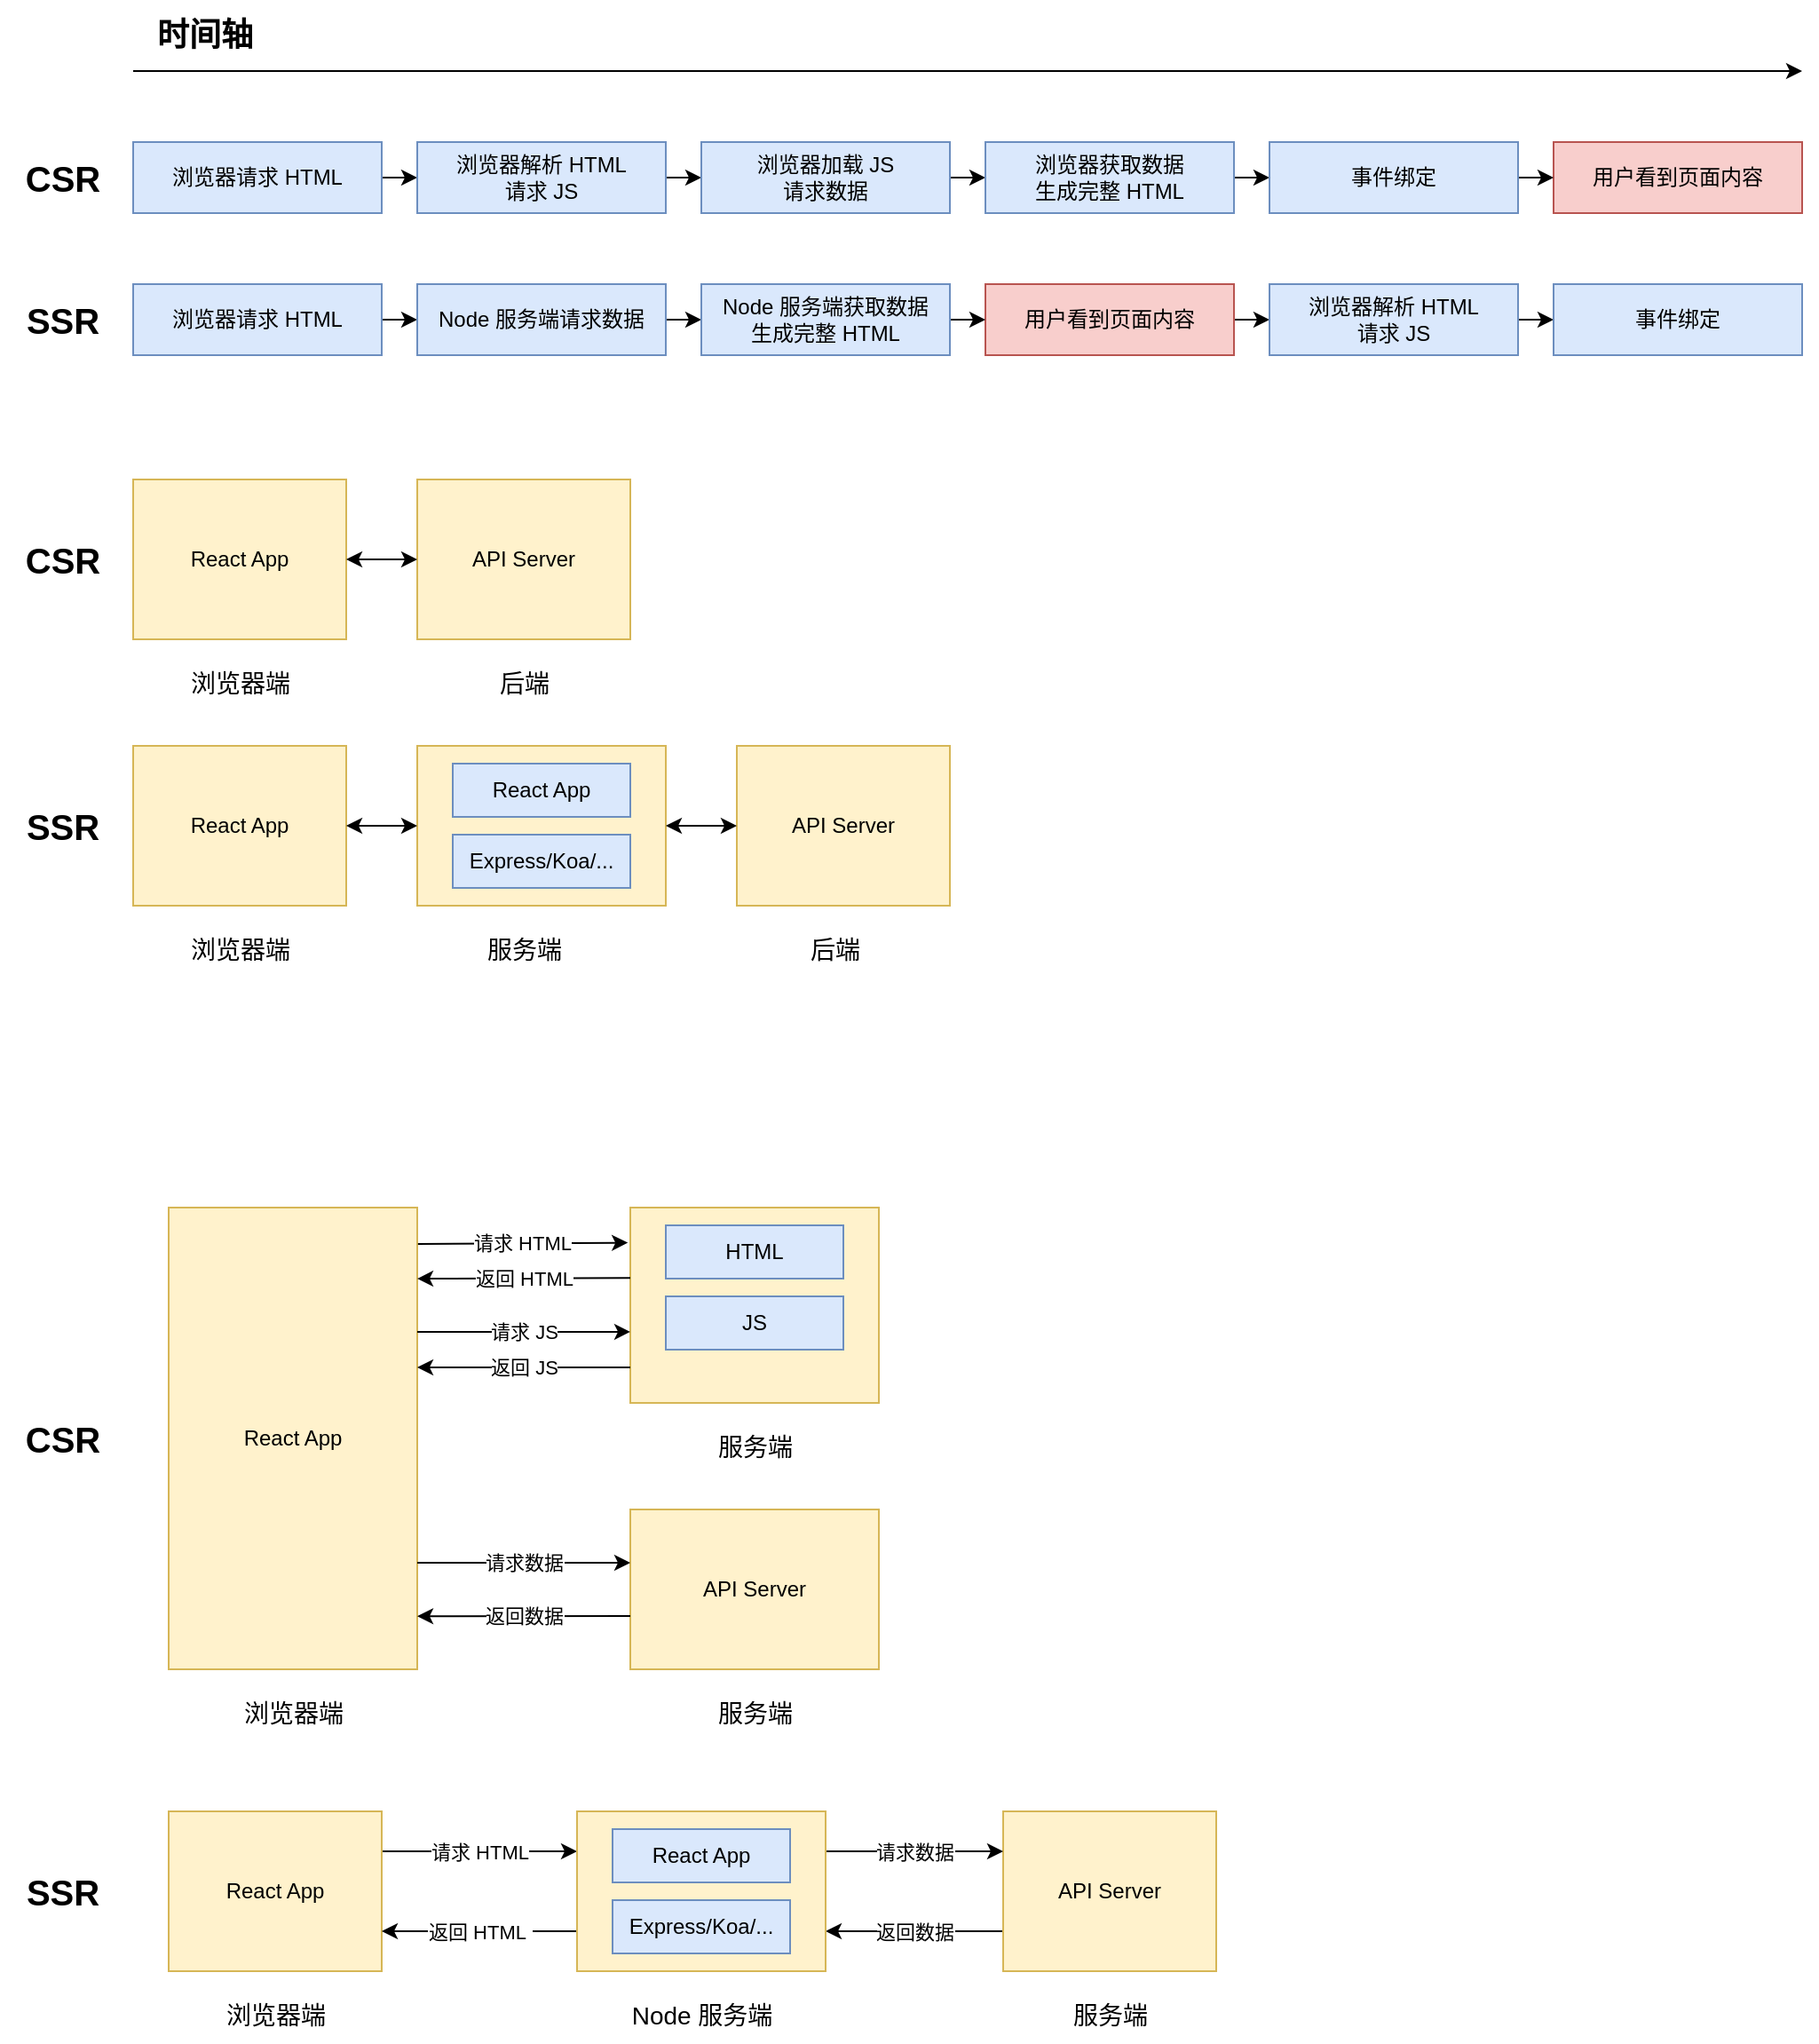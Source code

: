 <mxfile version="21.0.4" type="github">
  <diagram name="第 1 页" id="Dc70c8iUVvS1Q9qTM1lu">
    <mxGraphModel dx="1038" dy="666" grid="1" gridSize="10" guides="1" tooltips="1" connect="1" arrows="1" fold="1" page="0" pageScale="1" pageWidth="827" pageHeight="1169" math="0" shadow="0">
      <root>
        <mxCell id="0" />
        <mxCell id="1" parent="0" />
        <mxCell id="fsB3KkUO0RHxOK5EsC4q-1" value="" style="endArrow=classic;html=1;rounded=0;" parent="1" edge="1">
          <mxGeometry width="50" height="50" relative="1" as="geometry">
            <mxPoint x="120" y="80" as="sourcePoint" />
            <mxPoint x="1060" y="80" as="targetPoint" />
          </mxGeometry>
        </mxCell>
        <mxCell id="fsB3KkUO0RHxOK5EsC4q-2" value="时间轴" style="text;html=1;align=center;verticalAlign=middle;resizable=0;points=[];autosize=1;strokeColor=none;fillColor=none;fontStyle=1;fontSize=18;" parent="1" vertex="1">
          <mxGeometry x="120" y="40" width="80" height="40" as="geometry" />
        </mxCell>
        <mxCell id="fsB3KkUO0RHxOK5EsC4q-15" style="edgeStyle=orthogonalEdgeStyle;rounded=0;orthogonalLoop=1;jettySize=auto;html=1;exitX=1;exitY=0.5;exitDx=0;exitDy=0;entryX=0;entryY=0.5;entryDx=0;entryDy=0;" parent="1" source="fsB3KkUO0RHxOK5EsC4q-5" target="fsB3KkUO0RHxOK5EsC4q-8" edge="1">
          <mxGeometry relative="1" as="geometry" />
        </mxCell>
        <mxCell id="fsB3KkUO0RHxOK5EsC4q-5" value="浏览器请求 HTML" style="whiteSpace=wrap;html=1;fillColor=#dae8fc;strokeColor=#6c8ebf;" parent="1" vertex="1">
          <mxGeometry x="120" y="120" width="140" height="40" as="geometry" />
        </mxCell>
        <mxCell id="fsB3KkUO0RHxOK5EsC4q-6" value="CSR" style="text;html=1;align=center;verticalAlign=middle;resizable=0;points=[];autosize=1;strokeColor=none;fillColor=none;fontSize=20;fontStyle=1" parent="1" vertex="1">
          <mxGeometry x="45" y="120" width="70" height="40" as="geometry" />
        </mxCell>
        <mxCell id="fsB3KkUO0RHxOK5EsC4q-7" value="SSR" style="text;html=1;align=center;verticalAlign=middle;resizable=0;points=[];autosize=1;strokeColor=none;fillColor=none;fontSize=20;fontStyle=1" parent="1" vertex="1">
          <mxGeometry x="50" y="200" width="60" height="40" as="geometry" />
        </mxCell>
        <mxCell id="fsB3KkUO0RHxOK5EsC4q-16" style="edgeStyle=orthogonalEdgeStyle;rounded=0;orthogonalLoop=1;jettySize=auto;html=1;exitX=1;exitY=0.5;exitDx=0;exitDy=0;entryX=0;entryY=0.5;entryDx=0;entryDy=0;" parent="1" source="fsB3KkUO0RHxOK5EsC4q-8" target="fsB3KkUO0RHxOK5EsC4q-9" edge="1">
          <mxGeometry relative="1" as="geometry" />
        </mxCell>
        <mxCell id="fsB3KkUO0RHxOK5EsC4q-8" value="浏览器解析 HTML&lt;br&gt;请求 JS" style="whiteSpace=wrap;html=1;fillColor=#dae8fc;strokeColor=#6c8ebf;" parent="1" vertex="1">
          <mxGeometry x="280" y="120" width="140" height="40" as="geometry" />
        </mxCell>
        <mxCell id="fsB3KkUO0RHxOK5EsC4q-17" style="edgeStyle=orthogonalEdgeStyle;rounded=0;orthogonalLoop=1;jettySize=auto;html=1;exitX=1;exitY=0.5;exitDx=0;exitDy=0;entryX=0;entryY=0.5;entryDx=0;entryDy=0;" parent="1" source="fsB3KkUO0RHxOK5EsC4q-9" target="fsB3KkUO0RHxOK5EsC4q-13" edge="1">
          <mxGeometry relative="1" as="geometry" />
        </mxCell>
        <mxCell id="fsB3KkUO0RHxOK5EsC4q-9" value="浏览器加载 JS&lt;br&gt;请求数据" style="whiteSpace=wrap;html=1;fillColor=#dae8fc;strokeColor=#6c8ebf;" parent="1" vertex="1">
          <mxGeometry x="440" y="120" width="140" height="40" as="geometry" />
        </mxCell>
        <mxCell id="fsB3KkUO0RHxOK5EsC4q-10" value="用户看到页面内容" style="whiteSpace=wrap;html=1;fillColor=#f8cecc;strokeColor=#b85450;" parent="1" vertex="1">
          <mxGeometry x="920" y="120" width="140" height="40" as="geometry" />
        </mxCell>
        <mxCell id="fsB3KkUO0RHxOK5EsC4q-21" style="edgeStyle=orthogonalEdgeStyle;rounded=0;orthogonalLoop=1;jettySize=auto;html=1;exitX=1;exitY=0.5;exitDx=0;exitDy=0;entryX=0;entryY=0.5;entryDx=0;entryDy=0;" parent="1" source="fsB3KkUO0RHxOK5EsC4q-11" target="fsB3KkUO0RHxOK5EsC4q-19" edge="1">
          <mxGeometry relative="1" as="geometry" />
        </mxCell>
        <mxCell id="fsB3KkUO0RHxOK5EsC4q-11" value="浏览器请求 HTML" style="whiteSpace=wrap;html=1;fillColor=#dae8fc;strokeColor=#6c8ebf;" parent="1" vertex="1">
          <mxGeometry x="120" y="200" width="140" height="40" as="geometry" />
        </mxCell>
        <mxCell id="_tp6gdPTZvECLP_P8t75-5" style="edgeStyle=orthogonalEdgeStyle;rounded=0;orthogonalLoop=1;jettySize=auto;html=1;exitX=1;exitY=0.5;exitDx=0;exitDy=0;entryX=0;entryY=0.5;entryDx=0;entryDy=0;" parent="1" source="fsB3KkUO0RHxOK5EsC4q-12" target="_tp6gdPTZvECLP_P8t75-2" edge="1">
          <mxGeometry relative="1" as="geometry" />
        </mxCell>
        <mxCell id="fsB3KkUO0RHxOK5EsC4q-12" value="用户看到页面内容" style="whiteSpace=wrap;html=1;fillColor=#f8cecc;strokeColor=#b85450;" parent="1" vertex="1">
          <mxGeometry x="600" y="200" width="140" height="40" as="geometry" />
        </mxCell>
        <mxCell id="_tp6gdPTZvECLP_P8t75-8" style="edgeStyle=orthogonalEdgeStyle;rounded=0;orthogonalLoop=1;jettySize=auto;html=1;exitX=1;exitY=0.5;exitDx=0;exitDy=0;entryX=0;entryY=0.5;entryDx=0;entryDy=0;" parent="1" source="fsB3KkUO0RHxOK5EsC4q-13" target="_tp6gdPTZvECLP_P8t75-4" edge="1">
          <mxGeometry relative="1" as="geometry" />
        </mxCell>
        <mxCell id="fsB3KkUO0RHxOK5EsC4q-13" value="浏览器获取数据&lt;br&gt;生成完整 HTML" style="whiteSpace=wrap;html=1;fillColor=#dae8fc;strokeColor=#6c8ebf;" parent="1" vertex="1">
          <mxGeometry x="600" y="120" width="140" height="40" as="geometry" />
        </mxCell>
        <mxCell id="fsB3KkUO0RHxOK5EsC4q-22" style="edgeStyle=orthogonalEdgeStyle;rounded=0;orthogonalLoop=1;jettySize=auto;html=1;exitX=1;exitY=0.5;exitDx=0;exitDy=0;entryX=0;entryY=0.5;entryDx=0;entryDy=0;" parent="1" source="fsB3KkUO0RHxOK5EsC4q-19" target="fsB3KkUO0RHxOK5EsC4q-20" edge="1">
          <mxGeometry relative="1" as="geometry" />
        </mxCell>
        <mxCell id="fsB3KkUO0RHxOK5EsC4q-19" value="Node 服务端请求数据" style="whiteSpace=wrap;html=1;fillColor=#dae8fc;strokeColor=#6c8ebf;" parent="1" vertex="1">
          <mxGeometry x="280" y="200" width="140" height="40" as="geometry" />
        </mxCell>
        <mxCell id="fsB3KkUO0RHxOK5EsC4q-23" style="edgeStyle=orthogonalEdgeStyle;rounded=0;orthogonalLoop=1;jettySize=auto;html=1;exitX=1;exitY=0.5;exitDx=0;exitDy=0;entryX=0;entryY=0.5;entryDx=0;entryDy=0;" parent="1" source="fsB3KkUO0RHxOK5EsC4q-20" target="fsB3KkUO0RHxOK5EsC4q-12" edge="1">
          <mxGeometry relative="1" as="geometry" />
        </mxCell>
        <mxCell id="fsB3KkUO0RHxOK5EsC4q-20" value="Node 服务端获取数据&lt;br&gt;生成完整 HTML" style="whiteSpace=wrap;html=1;fillColor=#dae8fc;strokeColor=#6c8ebf;" parent="1" vertex="1">
          <mxGeometry x="440" y="200" width="140" height="40" as="geometry" />
        </mxCell>
        <mxCell id="fsB3KkUO0RHxOK5EsC4q-24" value="CSR" style="text;html=1;align=center;verticalAlign=middle;resizable=0;points=[];autosize=1;strokeColor=none;fillColor=none;fontSize=20;fontStyle=1" parent="1" vertex="1">
          <mxGeometry x="45" y="335" width="70" height="40" as="geometry" />
        </mxCell>
        <mxCell id="fsB3KkUO0RHxOK5EsC4q-25" value="SSR" style="text;html=1;align=center;verticalAlign=middle;resizable=0;points=[];autosize=1;strokeColor=none;fillColor=none;fontSize=20;fontStyle=1" parent="1" vertex="1">
          <mxGeometry x="50" y="485" width="60" height="40" as="geometry" />
        </mxCell>
        <mxCell id="fsB3KkUO0RHxOK5EsC4q-26" value="React App&lt;br&gt;" style="whiteSpace=wrap;html=1;fillColor=#fff2cc;strokeColor=#d6b656;" parent="1" vertex="1">
          <mxGeometry x="120" y="310" width="120" height="90" as="geometry" />
        </mxCell>
        <mxCell id="fsB3KkUO0RHxOK5EsC4q-27" value="API Server" style="whiteSpace=wrap;html=1;fillColor=#fff2cc;strokeColor=#d6b656;" parent="1" vertex="1">
          <mxGeometry x="280" y="310" width="120" height="90" as="geometry" />
        </mxCell>
        <mxCell id="fsB3KkUO0RHxOK5EsC4q-28" value="浏览器端" style="text;html=1;align=center;verticalAlign=middle;resizable=0;points=[];autosize=1;strokeColor=none;fillColor=none;fontSize=14;" parent="1" vertex="1">
          <mxGeometry x="140" y="410" width="80" height="30" as="geometry" />
        </mxCell>
        <mxCell id="fsB3KkUO0RHxOK5EsC4q-30" value="后端" style="text;html=1;align=center;verticalAlign=middle;resizable=0;points=[];autosize=1;strokeColor=none;fillColor=none;fontSize=14;" parent="1" vertex="1">
          <mxGeometry x="315" y="410" width="50" height="30" as="geometry" />
        </mxCell>
        <mxCell id="fsB3KkUO0RHxOK5EsC4q-31" value="" style="endArrow=classic;startArrow=classic;html=1;rounded=0;exitX=1;exitY=0.5;exitDx=0;exitDy=0;entryX=0;entryY=0.5;entryDx=0;entryDy=0;" parent="1" source="fsB3KkUO0RHxOK5EsC4q-26" target="fsB3KkUO0RHxOK5EsC4q-27" edge="1">
          <mxGeometry width="50" height="50" relative="1" as="geometry">
            <mxPoint x="460" y="340" as="sourcePoint" />
            <mxPoint x="510" y="290" as="targetPoint" />
          </mxGeometry>
        </mxCell>
        <mxCell id="fsB3KkUO0RHxOK5EsC4q-32" value="React App&lt;br&gt;" style="whiteSpace=wrap;html=1;fillColor=#fff2cc;strokeColor=#d6b656;" parent="1" vertex="1">
          <mxGeometry x="120" y="460" width="120" height="90" as="geometry" />
        </mxCell>
        <mxCell id="fsB3KkUO0RHxOK5EsC4q-33" value="API Server" style="whiteSpace=wrap;html=1;fillColor=#fff2cc;strokeColor=#d6b656;" parent="1" vertex="1">
          <mxGeometry x="460" y="460" width="120" height="90" as="geometry" />
        </mxCell>
        <mxCell id="fsB3KkUO0RHxOK5EsC4q-34" value="浏览器端" style="text;html=1;align=center;verticalAlign=middle;resizable=0;points=[];autosize=1;strokeColor=none;fillColor=none;fontSize=14;" parent="1" vertex="1">
          <mxGeometry x="140" y="560" width="80" height="30" as="geometry" />
        </mxCell>
        <mxCell id="fsB3KkUO0RHxOK5EsC4q-35" value="后端" style="text;html=1;align=center;verticalAlign=middle;resizable=0;points=[];autosize=1;strokeColor=none;fillColor=none;fontSize=14;" parent="1" vertex="1">
          <mxGeometry x="490" y="560" width="50" height="30" as="geometry" />
        </mxCell>
        <mxCell id="fsB3KkUO0RHxOK5EsC4q-37" value="" style="whiteSpace=wrap;html=1;fillColor=#fff2cc;strokeColor=#d6b656;" parent="1" vertex="1">
          <mxGeometry x="280" y="460" width="140" height="90" as="geometry" />
        </mxCell>
        <mxCell id="fsB3KkUO0RHxOK5EsC4q-38" value="React App" style="rounded=0;whiteSpace=wrap;html=1;fillColor=#dae8fc;strokeColor=#6c8ebf;" parent="1" vertex="1">
          <mxGeometry x="300" y="470" width="100" height="30" as="geometry" />
        </mxCell>
        <mxCell id="fsB3KkUO0RHxOK5EsC4q-41" value="Express/Koa/..." style="rounded=0;whiteSpace=wrap;html=1;fillColor=#dae8fc;strokeColor=#6c8ebf;" parent="1" vertex="1">
          <mxGeometry x="300" y="510" width="100" height="30" as="geometry" />
        </mxCell>
        <mxCell id="fsB3KkUO0RHxOK5EsC4q-42" value="服务端" style="text;html=1;align=center;verticalAlign=middle;resizable=0;points=[];autosize=1;strokeColor=none;fillColor=none;fontSize=14;" parent="1" vertex="1">
          <mxGeometry x="305" y="560" width="70" height="30" as="geometry" />
        </mxCell>
        <mxCell id="fsB3KkUO0RHxOK5EsC4q-43" value="" style="endArrow=classic;startArrow=classic;html=1;rounded=0;exitX=1;exitY=0.5;exitDx=0;exitDy=0;entryX=0;entryY=0.5;entryDx=0;entryDy=0;" parent="1" source="fsB3KkUO0RHxOK5EsC4q-32" target="fsB3KkUO0RHxOK5EsC4q-37" edge="1">
          <mxGeometry width="50" height="50" relative="1" as="geometry">
            <mxPoint x="260" y="440" as="sourcePoint" />
            <mxPoint x="270" y="470" as="targetPoint" />
          </mxGeometry>
        </mxCell>
        <mxCell id="fsB3KkUO0RHxOK5EsC4q-44" value="" style="endArrow=classic;startArrow=classic;html=1;rounded=0;exitX=1;exitY=0.5;exitDx=0;exitDy=0;entryX=0;entryY=0.5;entryDx=0;entryDy=0;" parent="1" source="fsB3KkUO0RHxOK5EsC4q-37" target="fsB3KkUO0RHxOK5EsC4q-33" edge="1">
          <mxGeometry width="50" height="50" relative="1" as="geometry">
            <mxPoint x="260" y="375" as="sourcePoint" />
            <mxPoint x="300" y="375" as="targetPoint" />
          </mxGeometry>
        </mxCell>
        <mxCell id="fsB3KkUO0RHxOK5EsC4q-45" value="CSR" style="text;html=1;align=center;verticalAlign=middle;resizable=0;points=[];autosize=1;strokeColor=none;fillColor=none;fontSize=20;fontStyle=1" parent="1" vertex="1">
          <mxGeometry x="45" y="830" width="70" height="40" as="geometry" />
        </mxCell>
        <mxCell id="fsB3KkUO0RHxOK5EsC4q-46" value="SSR" style="text;html=1;align=center;verticalAlign=middle;resizable=0;points=[];autosize=1;strokeColor=none;fillColor=none;fontSize=20;fontStyle=1" parent="1" vertex="1">
          <mxGeometry x="50" y="1085" width="60" height="40" as="geometry" />
        </mxCell>
        <mxCell id="fsB3KkUO0RHxOK5EsC4q-47" value="React App&lt;br&gt;" style="whiteSpace=wrap;html=1;fillColor=#fff2cc;strokeColor=#d6b656;" parent="1" vertex="1">
          <mxGeometry x="140" y="720" width="140" height="260" as="geometry" />
        </mxCell>
        <mxCell id="fsB3KkUO0RHxOK5EsC4q-48" value="API Server" style="whiteSpace=wrap;html=1;fillColor=#fff2cc;strokeColor=#d6b656;" parent="1" vertex="1">
          <mxGeometry x="400" y="890" width="140" height="90" as="geometry" />
        </mxCell>
        <mxCell id="fsB3KkUO0RHxOK5EsC4q-49" value="浏览器端" style="text;html=1;align=center;verticalAlign=middle;resizable=0;points=[];autosize=1;strokeColor=none;fillColor=none;fontSize=14;" parent="1" vertex="1">
          <mxGeometry x="170" y="990" width="80" height="30" as="geometry" />
        </mxCell>
        <mxCell id="fsB3KkUO0RHxOK5EsC4q-50" value="服务端" style="text;html=1;align=center;verticalAlign=middle;resizable=0;points=[];autosize=1;strokeColor=none;fillColor=none;fontSize=14;" parent="1" vertex="1">
          <mxGeometry x="435" y="990" width="70" height="30" as="geometry" />
        </mxCell>
        <mxCell id="fsB3KkUO0RHxOK5EsC4q-85" value="请求 HTML" style="edgeStyle=orthogonalEdgeStyle;rounded=0;orthogonalLoop=1;jettySize=auto;html=1;exitX=1;exitY=0.25;exitDx=0;exitDy=0;entryX=0;entryY=0.25;entryDx=0;entryDy=0;" parent="1" source="fsB3KkUO0RHxOK5EsC4q-52" target="fsB3KkUO0RHxOK5EsC4q-56" edge="1">
          <mxGeometry relative="1" as="geometry" />
        </mxCell>
        <mxCell id="fsB3KkUO0RHxOK5EsC4q-52" value="React App&lt;br&gt;" style="whiteSpace=wrap;html=1;fillColor=#fff2cc;strokeColor=#d6b656;" parent="1" vertex="1">
          <mxGeometry x="140" y="1060" width="120" height="90" as="geometry" />
        </mxCell>
        <mxCell id="fsB3KkUO0RHxOK5EsC4q-89" value="返回数据" style="edgeStyle=orthogonalEdgeStyle;rounded=0;orthogonalLoop=1;jettySize=auto;html=1;exitX=0;exitY=0.75;exitDx=0;exitDy=0;entryX=1;entryY=0.75;entryDx=0;entryDy=0;" parent="1" source="fsB3KkUO0RHxOK5EsC4q-53" target="fsB3KkUO0RHxOK5EsC4q-56" edge="1">
          <mxGeometry relative="1" as="geometry" />
        </mxCell>
        <mxCell id="fsB3KkUO0RHxOK5EsC4q-53" value="API Server" style="whiteSpace=wrap;html=1;fillColor=#fff2cc;strokeColor=#d6b656;" parent="1" vertex="1">
          <mxGeometry x="610" y="1060" width="120" height="90" as="geometry" />
        </mxCell>
        <mxCell id="fsB3KkUO0RHxOK5EsC4q-54" value="浏览器端" style="text;html=1;align=center;verticalAlign=middle;resizable=0;points=[];autosize=1;strokeColor=none;fillColor=none;fontSize=14;" parent="1" vertex="1">
          <mxGeometry x="160" y="1160" width="80" height="30" as="geometry" />
        </mxCell>
        <mxCell id="fsB3KkUO0RHxOK5EsC4q-55" value="服务端" style="text;html=1;align=center;verticalAlign=middle;resizable=0;points=[];autosize=1;strokeColor=none;fillColor=none;fontSize=14;" parent="1" vertex="1">
          <mxGeometry x="635" y="1160" width="70" height="30" as="geometry" />
        </mxCell>
        <mxCell id="fsB3KkUO0RHxOK5EsC4q-86" value="返回 HTML&amp;nbsp;" style="edgeStyle=orthogonalEdgeStyle;rounded=0;orthogonalLoop=1;jettySize=auto;html=1;exitX=0;exitY=0.75;exitDx=0;exitDy=0;entryX=1;entryY=0.75;entryDx=0;entryDy=0;" parent="1" source="fsB3KkUO0RHxOK5EsC4q-56" target="fsB3KkUO0RHxOK5EsC4q-52" edge="1">
          <mxGeometry x="0.003" relative="1" as="geometry">
            <mxPoint as="offset" />
          </mxGeometry>
        </mxCell>
        <mxCell id="fsB3KkUO0RHxOK5EsC4q-88" value="请求数据" style="edgeStyle=orthogonalEdgeStyle;rounded=0;orthogonalLoop=1;jettySize=auto;html=1;exitX=1;exitY=0.25;exitDx=0;exitDy=0;entryX=0;entryY=0.25;entryDx=0;entryDy=0;" parent="1" source="fsB3KkUO0RHxOK5EsC4q-56" target="fsB3KkUO0RHxOK5EsC4q-53" edge="1">
          <mxGeometry relative="1" as="geometry" />
        </mxCell>
        <mxCell id="fsB3KkUO0RHxOK5EsC4q-56" value="" style="whiteSpace=wrap;html=1;fillColor=#fff2cc;strokeColor=#d6b656;" parent="1" vertex="1">
          <mxGeometry x="370" y="1060" width="140" height="90" as="geometry" />
        </mxCell>
        <mxCell id="fsB3KkUO0RHxOK5EsC4q-57" value="React App" style="rounded=0;whiteSpace=wrap;html=1;fillColor=#dae8fc;strokeColor=#6c8ebf;" parent="1" vertex="1">
          <mxGeometry x="390" y="1070" width="100" height="30" as="geometry" />
        </mxCell>
        <mxCell id="fsB3KkUO0RHxOK5EsC4q-58" value="Express/Koa/..." style="rounded=0;whiteSpace=wrap;html=1;fillColor=#dae8fc;strokeColor=#6c8ebf;" parent="1" vertex="1">
          <mxGeometry x="390" y="1110" width="100" height="30" as="geometry" />
        </mxCell>
        <mxCell id="fsB3KkUO0RHxOK5EsC4q-59" value="Node 服务端" style="text;html=1;align=center;verticalAlign=middle;resizable=0;points=[];autosize=1;strokeColor=none;fillColor=none;fontSize=14;" parent="1" vertex="1">
          <mxGeometry x="391.5" y="1160" width="97" height="29" as="geometry" />
        </mxCell>
        <mxCell id="fsB3KkUO0RHxOK5EsC4q-63" value="" style="whiteSpace=wrap;html=1;fillColor=#fff2cc;strokeColor=#d6b656;" parent="1" vertex="1">
          <mxGeometry x="400" y="720" width="140" height="110" as="geometry" />
        </mxCell>
        <mxCell id="fsB3KkUO0RHxOK5EsC4q-64" value="HTML" style="rounded=0;whiteSpace=wrap;html=1;fillColor=#dae8fc;strokeColor=#6c8ebf;" parent="1" vertex="1">
          <mxGeometry x="420" y="730" width="100" height="30" as="geometry" />
        </mxCell>
        <mxCell id="fsB3KkUO0RHxOK5EsC4q-65" value="JS" style="rounded=0;whiteSpace=wrap;html=1;fillColor=#dae8fc;strokeColor=#6c8ebf;" parent="1" vertex="1">
          <mxGeometry x="420" y="770" width="100" height="30" as="geometry" />
        </mxCell>
        <mxCell id="fsB3KkUO0RHxOK5EsC4q-66" value="服务端" style="text;html=1;align=center;verticalAlign=middle;resizable=0;points=[];autosize=1;strokeColor=none;fillColor=none;fontSize=14;" parent="1" vertex="1">
          <mxGeometry x="435" y="840" width="70" height="30" as="geometry" />
        </mxCell>
        <mxCell id="fsB3KkUO0RHxOK5EsC4q-95" value="请求 HTML" style="endArrow=classic;html=1;rounded=0;exitX=1.003;exitY=0.079;exitDx=0;exitDy=0;exitPerimeter=0;entryX=-0.01;entryY=0.18;entryDx=0;entryDy=0;entryPerimeter=0;" parent="1" source="fsB3KkUO0RHxOK5EsC4q-47" target="fsB3KkUO0RHxOK5EsC4q-63" edge="1">
          <mxGeometry width="50" height="50" relative="1" as="geometry">
            <mxPoint x="440" y="880" as="sourcePoint" />
            <mxPoint x="390" y="740" as="targetPoint" />
          </mxGeometry>
        </mxCell>
        <mxCell id="fsB3KkUO0RHxOK5EsC4q-97" value="返回 HTML" style="endArrow=classic;html=1;rounded=0;exitX=0;exitY=0.36;exitDx=0;exitDy=0;exitPerimeter=0;entryX=1;entryY=0.154;entryDx=0;entryDy=0;entryPerimeter=0;" parent="1" source="fsB3KkUO0RHxOK5EsC4q-63" target="fsB3KkUO0RHxOK5EsC4q-47" edge="1">
          <mxGeometry width="50" height="50" relative="1" as="geometry">
            <mxPoint x="440" y="880" as="sourcePoint" />
            <mxPoint x="290" y="760" as="targetPoint" />
          </mxGeometry>
        </mxCell>
        <mxCell id="fsB3KkUO0RHxOK5EsC4q-99" value="请求 JS" style="endArrow=classic;html=1;rounded=0;exitX=1;exitY=0.269;exitDx=0;exitDy=0;exitPerimeter=0;entryX=0;entryY=0.636;entryDx=0;entryDy=0;entryPerimeter=0;" parent="1" source="fsB3KkUO0RHxOK5EsC4q-47" target="fsB3KkUO0RHxOK5EsC4q-63" edge="1">
          <mxGeometry width="50" height="50" relative="1" as="geometry">
            <mxPoint x="282" y="791" as="sourcePoint" />
            <mxPoint x="390" y="790" as="targetPoint" />
          </mxGeometry>
        </mxCell>
        <mxCell id="fsB3KkUO0RHxOK5EsC4q-100" value="返回 JS" style="endArrow=classic;html=1;rounded=0;exitX=0;exitY=0.818;exitDx=0;exitDy=0;exitPerimeter=0;entryX=1;entryY=0.346;entryDx=0;entryDy=0;entryPerimeter=0;" parent="1" source="fsB3KkUO0RHxOK5EsC4q-63" target="fsB3KkUO0RHxOK5EsC4q-47" edge="1">
          <mxGeometry width="50" height="50" relative="1" as="geometry">
            <mxPoint x="390" y="810" as="sourcePoint" />
            <mxPoint x="300" y="800" as="targetPoint" />
          </mxGeometry>
        </mxCell>
        <mxCell id="fsB3KkUO0RHxOK5EsC4q-101" value="请求数据" style="endArrow=classic;html=1;rounded=0;entryX=-0.01;entryY=0.18;entryDx=0;entryDy=0;entryPerimeter=0;" parent="1" edge="1">
          <mxGeometry width="50" height="50" relative="1" as="geometry">
            <mxPoint x="280" y="920" as="sourcePoint" />
            <mxPoint x="400" y="920" as="targetPoint" />
          </mxGeometry>
        </mxCell>
        <mxCell id="fsB3KkUO0RHxOK5EsC4q-102" value="返回数据" style="endArrow=classic;html=1;rounded=0;exitX=0;exitY=0.818;exitDx=0;exitDy=0;exitPerimeter=0;entryX=1;entryY=0.885;entryDx=0;entryDy=0;entryPerimeter=0;" parent="1" target="fsB3KkUO0RHxOK5EsC4q-47" edge="1">
          <mxGeometry width="50" height="50" relative="1" as="geometry">
            <mxPoint x="400" y="950" as="sourcePoint" />
            <mxPoint x="300" y="950" as="targetPoint" />
            <mxPoint as="offset" />
          </mxGeometry>
        </mxCell>
        <mxCell id="_tp6gdPTZvECLP_P8t75-6" style="edgeStyle=orthogonalEdgeStyle;rounded=0;orthogonalLoop=1;jettySize=auto;html=1;exitX=1;exitY=0.5;exitDx=0;exitDy=0;entryX=0;entryY=0.5;entryDx=0;entryDy=0;" parent="1" source="_tp6gdPTZvECLP_P8t75-2" target="_tp6gdPTZvECLP_P8t75-3" edge="1">
          <mxGeometry relative="1" as="geometry" />
        </mxCell>
        <mxCell id="_tp6gdPTZvECLP_P8t75-2" value="浏览器解析 HTML&lt;br&gt;请求 JS" style="whiteSpace=wrap;html=1;fillColor=#dae8fc;strokeColor=#6c8ebf;" parent="1" vertex="1">
          <mxGeometry x="760" y="200" width="140" height="40" as="geometry" />
        </mxCell>
        <mxCell id="_tp6gdPTZvECLP_P8t75-3" value="事件绑定" style="whiteSpace=wrap;html=1;fillColor=#dae8fc;strokeColor=#6c8ebf;" parent="1" vertex="1">
          <mxGeometry x="920" y="200" width="140" height="40" as="geometry" />
        </mxCell>
        <mxCell id="_tp6gdPTZvECLP_P8t75-7" style="edgeStyle=orthogonalEdgeStyle;rounded=0;orthogonalLoop=1;jettySize=auto;html=1;exitX=1;exitY=0.5;exitDx=0;exitDy=0;entryX=0;entryY=0.5;entryDx=0;entryDy=0;" parent="1" source="_tp6gdPTZvECLP_P8t75-4" target="fsB3KkUO0RHxOK5EsC4q-10" edge="1">
          <mxGeometry relative="1" as="geometry" />
        </mxCell>
        <mxCell id="_tp6gdPTZvECLP_P8t75-4" value="事件绑定" style="whiteSpace=wrap;html=1;fillColor=#dae8fc;strokeColor=#6c8ebf;" parent="1" vertex="1">
          <mxGeometry x="760" y="120" width="140" height="40" as="geometry" />
        </mxCell>
      </root>
    </mxGraphModel>
  </diagram>
</mxfile>
